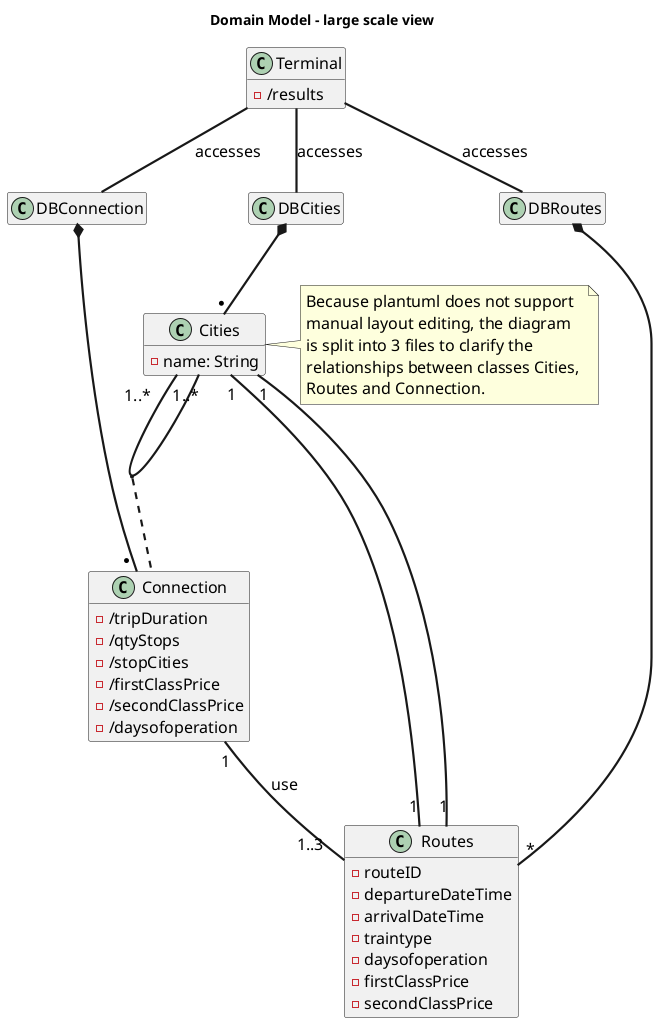 @startuml Domain Model
skinparam DefaultFontName Arial
skinparam DefaultFontSize 16
skinparam DefaultFontStyle bold
skinparam ArrowThickness 2.2
title Domain Model - large scale view
hide empty members

class "Terminal" as terminal {
    - /results
}
class "DBRoutes" as DBRoutes {}
class "DBConnection" as DBConnection {}
class "DBCities" as DBCities {}

class "Routes" as routes {
    - routeID
    - departureDateTime
    - arrivalDateTime
    - traintype
    - daysofoperation
    - firstClassPrice
    - secondClassPrice
}
class "Connection" as connection {
    - /tripDuration
    - /qtyStops
    - /stopCities
    - /firstClassPrice
    - /secondClassPrice
    - /daysofoperation
}
class "Cities" as cities {
    - name: String
}
note right of cities
    Because plantuml does not support
    manual layout editing, the diagram
    is split into 3 files to clarify the
    relationships between classes Cities, 
    Routes and Connection.
end note



DBConnection *-- "*  " connection
DBCities  *-- "* " cities
DBRoutes  *-- "*" routes



cities "1..*    " -- "1..*      " cities 

terminal  -- DBRoutes : "accesses"

terminal  -- DBCities : "accesses"

terminal  -- DBConnection : "accesses"

DBConnection  -[hidden]> DBCities: "accesses"
DBCities  -[hidden]> DBRoutes: "acces             ses"
connection  -[hidden]> cities: "accesses"
cities  -[hidden]> routes: "accesses"

(cities, cities) .. connection

connection "1" -- "1..3   " routes : "use"

cities "1" -right- "1" routes

cities "1" -right- "1" routes

@enduml